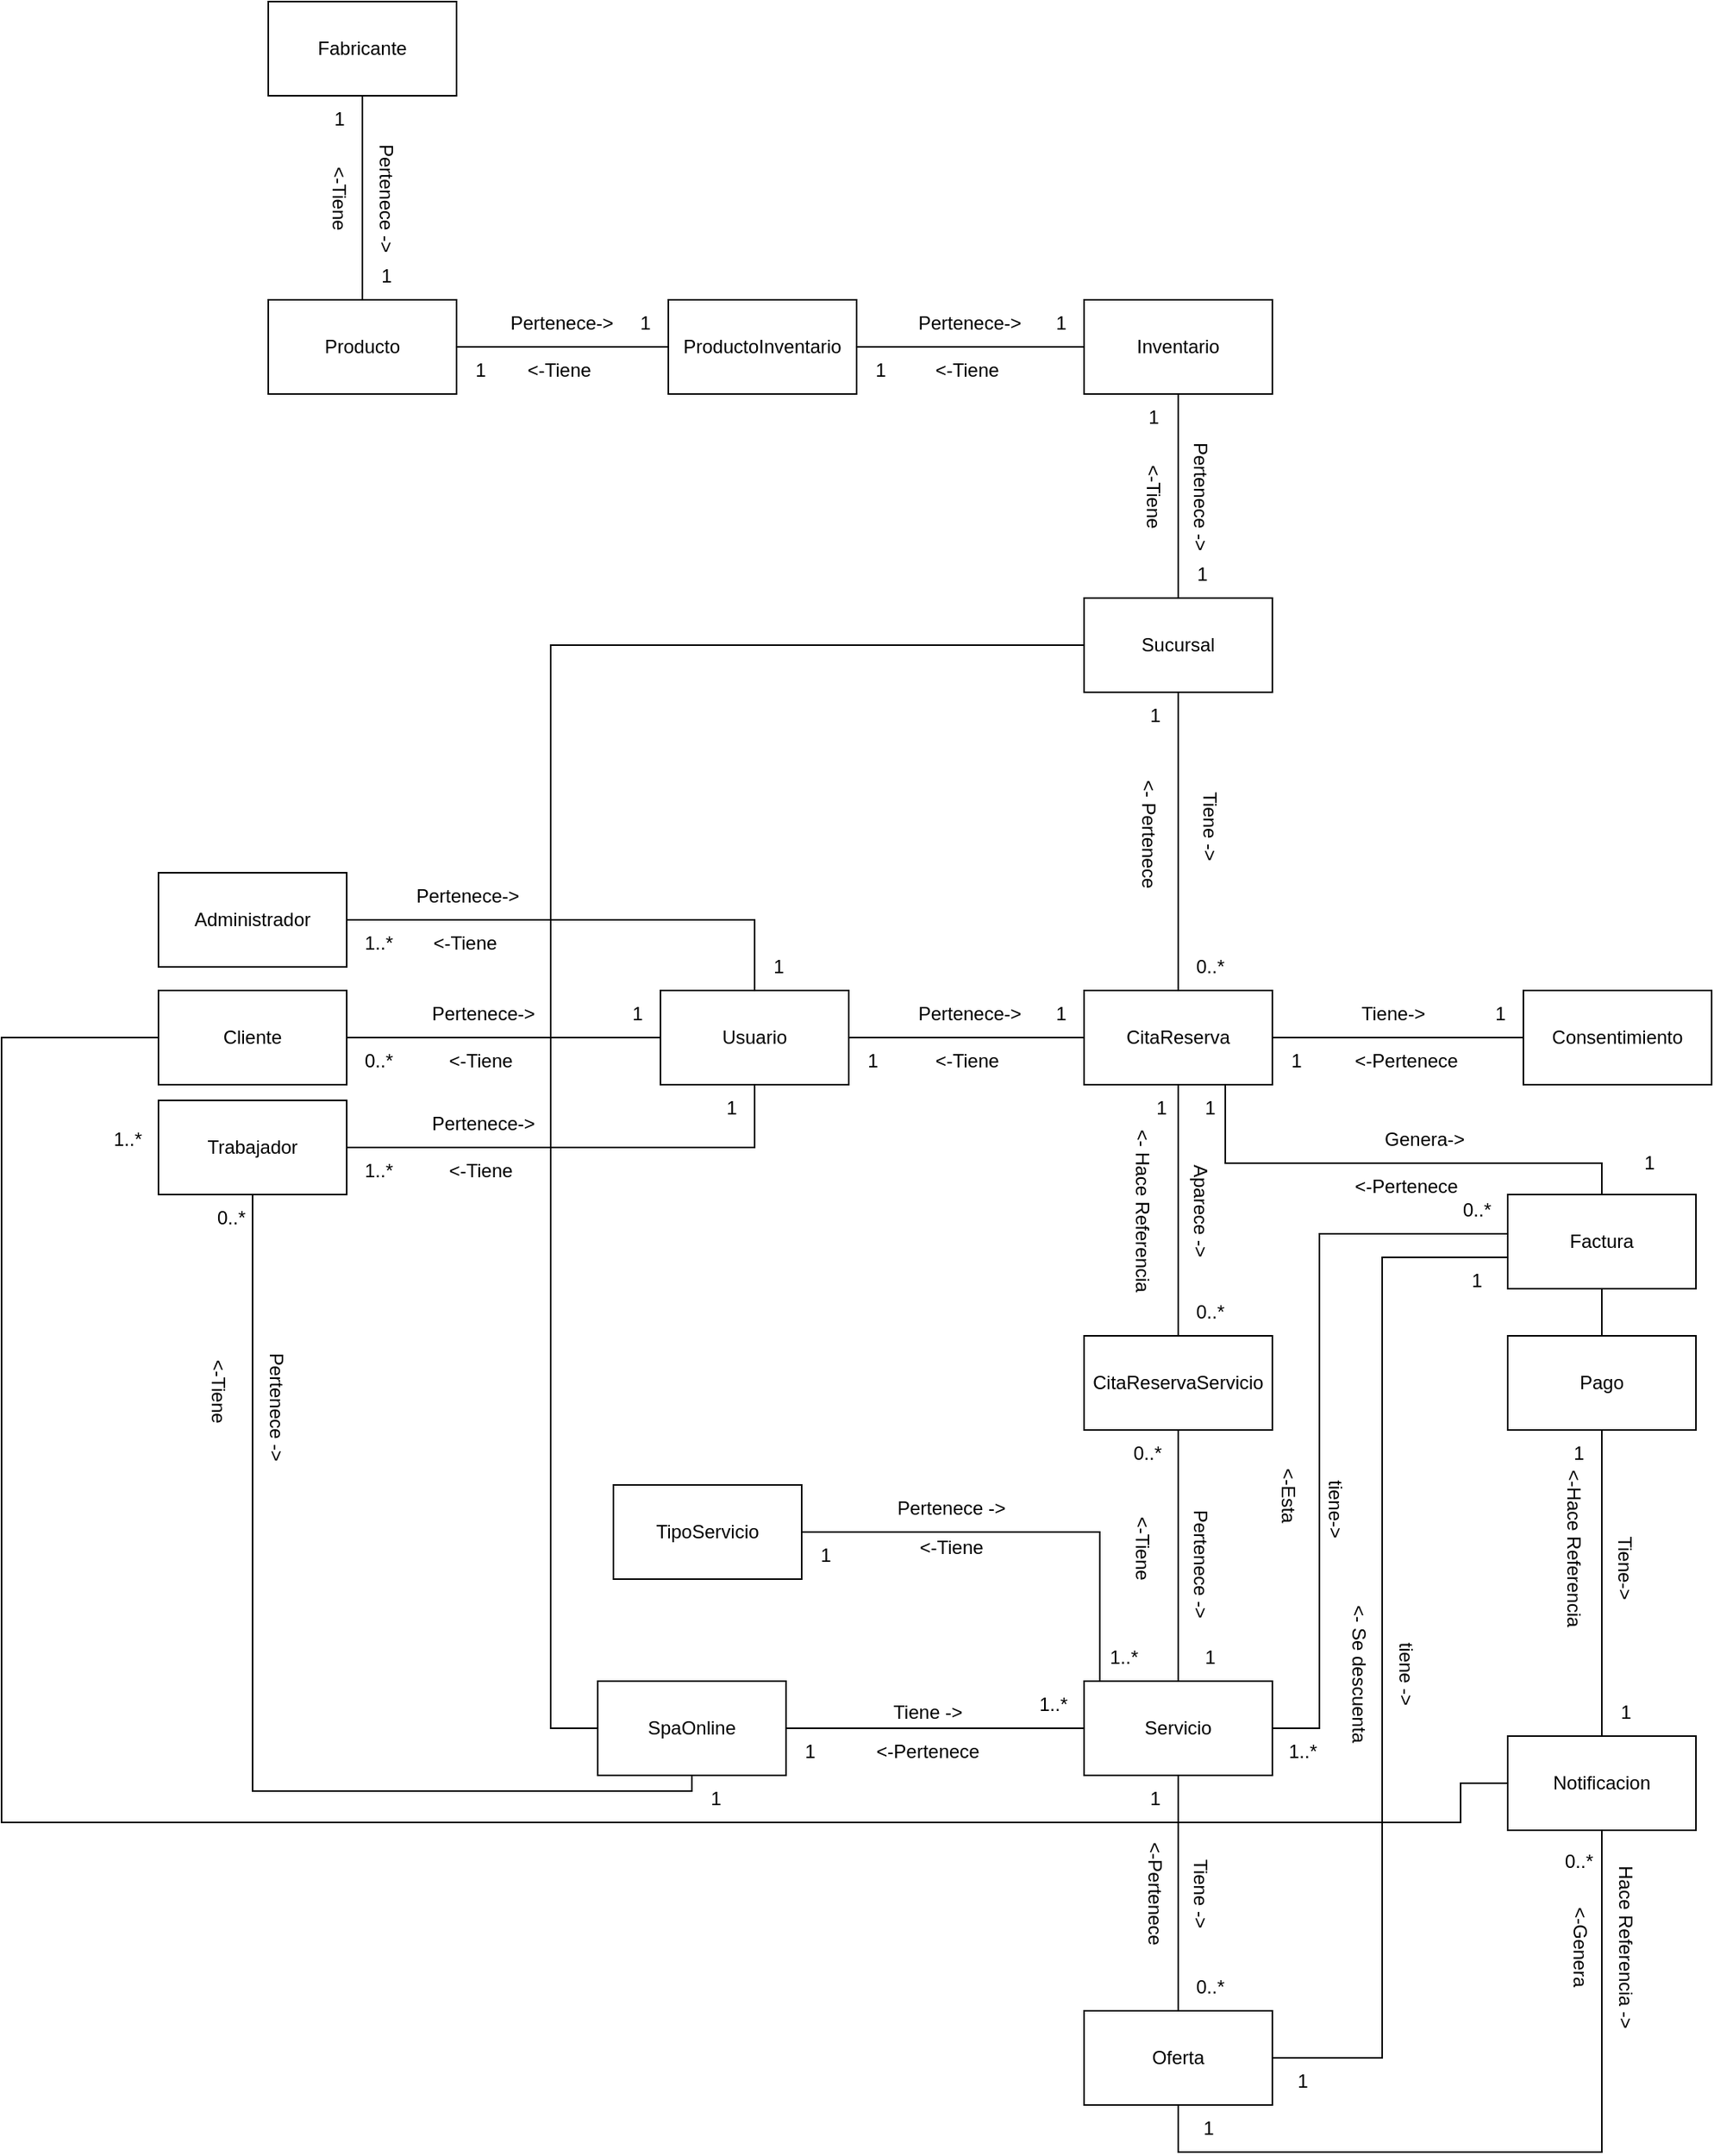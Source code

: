 <mxfile version="22.1.2" type="device">
  <diagram name="SpaOnline" id="JQ0w6MyNEdvH4JSf4atD">
    <mxGraphModel dx="1734" dy="1702" grid="1" gridSize="10" guides="1" tooltips="1" connect="1" arrows="1" fold="1" page="1" pageScale="1" pageWidth="827" pageHeight="1169" math="0" shadow="0">
      <root>
        <mxCell id="0" />
        <mxCell id="1" parent="0" />
        <mxCell id="vxZPRqd_LFXbFAHDxPbY-58" style="edgeStyle=orthogonalEdgeStyle;rounded=0;orthogonalLoop=1;jettySize=auto;html=1;endArrow=none;endFill=0;" parent="1" source="vxZPRqd_LFXbFAHDxPbY-4" target="vxZPRqd_LFXbFAHDxPbY-8" edge="1">
          <mxGeometry relative="1" as="geometry" />
        </mxCell>
        <mxCell id="vxZPRqd_LFXbFAHDxPbY-4" value="Usuario" style="rounded=0;whiteSpace=wrap;html=1;" parent="1" vertex="1">
          <mxGeometry x="70" y="-330" width="120" height="60" as="geometry" />
        </mxCell>
        <mxCell id="vxZPRqd_LFXbFAHDxPbY-21" style="edgeStyle=orthogonalEdgeStyle;rounded=0;orthogonalLoop=1;jettySize=auto;html=1;endArrow=none;endFill=0;" parent="1" source="vxZPRqd_LFXbFAHDxPbY-5" target="vxZPRqd_LFXbFAHDxPbY-11" edge="1">
          <mxGeometry relative="1" as="geometry" />
        </mxCell>
        <mxCell id="vxZPRqd_LFXbFAHDxPbY-26" style="edgeStyle=orthogonalEdgeStyle;rounded=0;orthogonalLoop=1;jettySize=auto;html=1;endArrow=none;endFill=0;" parent="1" source="vxZPRqd_LFXbFAHDxPbY-37" target="vxZPRqd_LFXbFAHDxPbY-8" edge="1">
          <mxGeometry relative="1" as="geometry" />
        </mxCell>
        <mxCell id="meX9O8fCRNK86AxRfv8K-11" style="edgeStyle=orthogonalEdgeStyle;rounded=0;orthogonalLoop=1;jettySize=auto;html=1;entryX=0;entryY=0.5;entryDx=0;entryDy=0;endArrow=none;endFill=0;" parent="1" source="vxZPRqd_LFXbFAHDxPbY-5" target="meX9O8fCRNK86AxRfv8K-9" edge="1">
          <mxGeometry relative="1" as="geometry">
            <Array as="points">
              <mxPoint x="490" y="140" />
              <mxPoint x="490" y="-175" />
            </Array>
          </mxGeometry>
        </mxCell>
        <mxCell id="vxZPRqd_LFXbFAHDxPbY-5" value="Servicio" style="rounded=0;whiteSpace=wrap;html=1;" parent="1" vertex="1">
          <mxGeometry x="340" y="110" width="120" height="60" as="geometry" />
        </mxCell>
        <mxCell id="vxZPRqd_LFXbFAHDxPbY-43" style="edgeStyle=orthogonalEdgeStyle;rounded=0;orthogonalLoop=1;jettySize=auto;html=1;endArrow=none;endFill=0;" parent="1" source="vxZPRqd_LFXbFAHDxPbY-8" target="vxZPRqd_LFXbFAHDxPbY-10" edge="1">
          <mxGeometry relative="1" as="geometry" />
        </mxCell>
        <mxCell id="vxZPRqd_LFXbFAHDxPbY-53" style="edgeStyle=orthogonalEdgeStyle;rounded=0;orthogonalLoop=1;jettySize=auto;html=1;endArrow=none;endFill=0;" parent="1" source="vxZPRqd_LFXbFAHDxPbY-8" target="vxZPRqd_LFXbFAHDxPbY-29" edge="1">
          <mxGeometry relative="1" as="geometry" />
        </mxCell>
        <mxCell id="vxZPRqd_LFXbFAHDxPbY-8" value="CitaReserva" style="rounded=0;whiteSpace=wrap;html=1;" parent="1" vertex="1">
          <mxGeometry x="340" y="-330" width="120" height="60" as="geometry" />
        </mxCell>
        <mxCell id="vxZPRqd_LFXbFAHDxPbY-76" style="edgeStyle=orthogonalEdgeStyle;rounded=0;orthogonalLoop=1;jettySize=auto;html=1;entryX=0.75;entryY=1;entryDx=0;entryDy=0;endArrow=none;endFill=0;" parent="1" source="meX9O8fCRNK86AxRfv8K-9" target="vxZPRqd_LFXbFAHDxPbY-8" edge="1">
          <mxGeometry relative="1" as="geometry">
            <Array as="points">
              <mxPoint x="430" y="-220" />
            </Array>
          </mxGeometry>
        </mxCell>
        <mxCell id="vxZPRqd_LFXbFAHDxPbY-81" value="" style="edgeStyle=orthogonalEdgeStyle;rounded=0;orthogonalLoop=1;jettySize=auto;html=1;endArrow=none;endFill=0;" parent="1" source="vxZPRqd_LFXbFAHDxPbY-9" target="vxZPRqd_LFXbFAHDxPbY-31" edge="1">
          <mxGeometry relative="1" as="geometry" />
        </mxCell>
        <mxCell id="vxZPRqd_LFXbFAHDxPbY-9" value="Pago&lt;br&gt;" style="rounded=0;whiteSpace=wrap;html=1;" parent="1" vertex="1">
          <mxGeometry x="610" y="-110" width="120" height="60" as="geometry" />
        </mxCell>
        <mxCell id="vxZPRqd_LFXbFAHDxPbY-48" style="edgeStyle=orthogonalEdgeStyle;rounded=0;orthogonalLoop=1;jettySize=auto;html=1;endArrow=none;endFill=0;" parent="1" source="vxZPRqd_LFXbFAHDxPbY-10" target="vxZPRqd_LFXbFAHDxPbY-30" edge="1">
          <mxGeometry relative="1" as="geometry" />
        </mxCell>
        <mxCell id="vxZPRqd_LFXbFAHDxPbY-10" value="Sucursal" style="rounded=0;whiteSpace=wrap;html=1;" parent="1" vertex="1">
          <mxGeometry x="340" y="-580" width="120" height="60" as="geometry" />
        </mxCell>
        <mxCell id="vxZPRqd_LFXbFAHDxPbY-86" style="edgeStyle=orthogonalEdgeStyle;rounded=0;orthogonalLoop=1;jettySize=auto;html=1;endArrow=none;endFill=0;" parent="1" source="vxZPRqd_LFXbFAHDxPbY-11" target="vxZPRqd_LFXbFAHDxPbY-31" edge="1">
          <mxGeometry relative="1" as="geometry">
            <Array as="points">
              <mxPoint x="400" y="410" />
              <mxPoint x="670" y="410" />
            </Array>
          </mxGeometry>
        </mxCell>
        <mxCell id="meX9O8fCRNK86AxRfv8K-12" style="edgeStyle=orthogonalEdgeStyle;rounded=0;orthogonalLoop=1;jettySize=auto;html=1;entryX=0;entryY=0.5;entryDx=0;entryDy=0;" parent="1" source="vxZPRqd_LFXbFAHDxPbY-11" target="meX9O8fCRNK86AxRfv8K-9" edge="1">
          <mxGeometry relative="1" as="geometry">
            <Array as="points">
              <mxPoint x="530" y="350" />
              <mxPoint x="530" y="-160" />
              <mxPoint x="620" y="-160" />
            </Array>
          </mxGeometry>
        </mxCell>
        <mxCell id="vxZPRqd_LFXbFAHDxPbY-11" value="Oferta" style="rounded=0;whiteSpace=wrap;html=1;" parent="1" vertex="1">
          <mxGeometry x="340" y="320" width="120" height="60" as="geometry" />
        </mxCell>
        <mxCell id="vxZPRqd_LFXbFAHDxPbY-15" style="edgeStyle=orthogonalEdgeStyle;rounded=0;orthogonalLoop=1;jettySize=auto;html=1;endArrow=none;endFill=0;" parent="1" source="vxZPRqd_LFXbFAHDxPbY-14" target="vxZPRqd_LFXbFAHDxPbY-5" edge="1">
          <mxGeometry relative="1" as="geometry" />
        </mxCell>
        <mxCell id="meX9O8fCRNK86AxRfv8K-5" style="edgeStyle=orthogonalEdgeStyle;rounded=0;orthogonalLoop=1;jettySize=auto;html=1;endArrow=none;endFill=0;" parent="1" source="vxZPRqd_LFXbFAHDxPbY-14" target="vxZPRqd_LFXbFAHDxPbY-10" edge="1">
          <mxGeometry relative="1" as="geometry">
            <Array as="points">
              <mxPoint y="140" />
              <mxPoint y="-550" />
            </Array>
          </mxGeometry>
        </mxCell>
        <mxCell id="M6x65hHdNAoo3HZc0NWe-39" style="edgeStyle=orthogonalEdgeStyle;rounded=0;orthogonalLoop=1;jettySize=auto;html=1;endArrow=none;endFill=0;" edge="1" parent="1" source="vxZPRqd_LFXbFAHDxPbY-14" target="M6x65hHdNAoo3HZc0NWe-1">
          <mxGeometry relative="1" as="geometry">
            <Array as="points">
              <mxPoint x="90" y="180" />
              <mxPoint x="-190" y="180" />
            </Array>
          </mxGeometry>
        </mxCell>
        <mxCell id="vxZPRqd_LFXbFAHDxPbY-14" value="SpaOnline" style="rounded=0;whiteSpace=wrap;html=1;" parent="1" vertex="1">
          <mxGeometry x="30" y="110" width="120" height="60" as="geometry" />
        </mxCell>
        <mxCell id="vxZPRqd_LFXbFAHDxPbY-16" value="Tiene -&amp;gt;" style="text;html=1;align=center;verticalAlign=middle;resizable=0;points=[];autosize=1;strokeColor=none;fillColor=none;" parent="1" vertex="1">
          <mxGeometry x="205" y="115" width="70" height="30" as="geometry" />
        </mxCell>
        <mxCell id="vxZPRqd_LFXbFAHDxPbY-17" value="&amp;lt;-Pertenece" style="text;html=1;align=center;verticalAlign=middle;resizable=0;points=[];autosize=1;strokeColor=none;fillColor=none;" parent="1" vertex="1">
          <mxGeometry x="195" y="140" width="90" height="30" as="geometry" />
        </mxCell>
        <mxCell id="vxZPRqd_LFXbFAHDxPbY-18" value="1..*&lt;br&gt;" style="text;html=1;align=center;verticalAlign=middle;resizable=0;points=[];autosize=1;strokeColor=none;fillColor=none;" parent="1" vertex="1">
          <mxGeometry x="300" y="110" width="40" height="30" as="geometry" />
        </mxCell>
        <mxCell id="vxZPRqd_LFXbFAHDxPbY-19" value="1" style="text;html=1;align=center;verticalAlign=middle;resizable=0;points=[];autosize=1;strokeColor=none;fillColor=none;" parent="1" vertex="1">
          <mxGeometry x="150" y="140" width="30" height="30" as="geometry" />
        </mxCell>
        <mxCell id="vxZPRqd_LFXbFAHDxPbY-22" value="Tiene -&amp;gt;" style="text;html=1;align=center;verticalAlign=middle;resizable=0;points=[];autosize=1;strokeColor=none;fillColor=none;rotation=90;" parent="1" vertex="1">
          <mxGeometry x="379" y="230" width="70" height="30" as="geometry" />
        </mxCell>
        <mxCell id="vxZPRqd_LFXbFAHDxPbY-23" value="&amp;lt;-Pertenece" style="text;html=1;align=center;verticalAlign=middle;resizable=0;points=[];autosize=1;strokeColor=none;fillColor=none;rotation=90;" parent="1" vertex="1">
          <mxGeometry x="340" y="230" width="90" height="30" as="geometry" />
        </mxCell>
        <mxCell id="vxZPRqd_LFXbFAHDxPbY-24" value="0..*&lt;br&gt;" style="text;html=1;align=center;verticalAlign=middle;resizable=0;points=[];autosize=1;strokeColor=none;fillColor=none;" parent="1" vertex="1">
          <mxGeometry x="400" y="290" width="40" height="30" as="geometry" />
        </mxCell>
        <mxCell id="vxZPRqd_LFXbFAHDxPbY-25" value="1&lt;br&gt;" style="text;html=1;align=center;verticalAlign=middle;resizable=0;points=[];autosize=1;strokeColor=none;fillColor=none;" parent="1" vertex="1">
          <mxGeometry x="370" y="170" width="30" height="30" as="geometry" />
        </mxCell>
        <mxCell id="vxZPRqd_LFXbFAHDxPbY-29" value="Consentimiento" style="rounded=0;whiteSpace=wrap;html=1;" parent="1" vertex="1">
          <mxGeometry x="620" y="-330" width="120" height="60" as="geometry" />
        </mxCell>
        <mxCell id="M6x65hHdNAoo3HZc0NWe-25" style="edgeStyle=orthogonalEdgeStyle;rounded=0;orthogonalLoop=1;jettySize=auto;html=1;endArrow=none;endFill=0;" edge="1" parent="1" source="vxZPRqd_LFXbFAHDxPbY-30" target="meX9O8fCRNK86AxRfv8K-14">
          <mxGeometry relative="1" as="geometry" />
        </mxCell>
        <mxCell id="vxZPRqd_LFXbFAHDxPbY-30" value="Inventario" style="rounded=0;whiteSpace=wrap;html=1;" parent="1" vertex="1">
          <mxGeometry x="340" y="-770" width="120" height="60" as="geometry" />
        </mxCell>
        <mxCell id="meX9O8fCRNK86AxRfv8K-8" style="edgeStyle=orthogonalEdgeStyle;rounded=0;orthogonalLoop=1;jettySize=auto;html=1;entryX=0;entryY=0.5;entryDx=0;entryDy=0;endArrow=none;endFill=0;exitX=0;exitY=0.5;exitDx=0;exitDy=0;" parent="1" source="vxZPRqd_LFXbFAHDxPbY-31" target="M6x65hHdNAoo3HZc0NWe-2" edge="1">
          <mxGeometry relative="1" as="geometry">
            <Array as="points">
              <mxPoint x="580" y="175" />
              <mxPoint x="580" y="200" />
              <mxPoint x="-350" y="200" />
              <mxPoint x="-350" y="-300" />
            </Array>
          </mxGeometry>
        </mxCell>
        <mxCell id="vxZPRqd_LFXbFAHDxPbY-31" value="Notificacion" style="rounded=0;whiteSpace=wrap;html=1;" parent="1" vertex="1">
          <mxGeometry x="610" y="145" width="120" height="60" as="geometry" />
        </mxCell>
        <mxCell id="vxZPRqd_LFXbFAHDxPbY-32" value="&lt;br&gt;&amp;lt;-Tiene" style="text;html=1;align=center;verticalAlign=middle;resizable=0;points=[];autosize=1;strokeColor=none;fillColor=none;rotation=90;" parent="1" vertex="1">
          <mxGeometry x="355" y="5" width="60" height="40" as="geometry" />
        </mxCell>
        <mxCell id="vxZPRqd_LFXbFAHDxPbY-33" value="0..*" style="text;html=1;align=center;verticalAlign=middle;resizable=0;points=[];autosize=1;strokeColor=none;fillColor=none;" parent="1" vertex="1">
          <mxGeometry x="360" y="-50" width="40" height="30" as="geometry" />
        </mxCell>
        <mxCell id="vxZPRqd_LFXbFAHDxPbY-34" value="Pertenece -&amp;gt;" style="text;html=1;align=center;verticalAlign=middle;resizable=0;points=[];autosize=1;strokeColor=none;fillColor=none;rotation=90;" parent="1" vertex="1">
          <mxGeometry x="369" y="20" width="90" height="30" as="geometry" />
        </mxCell>
        <mxCell id="vxZPRqd_LFXbFAHDxPbY-35" value="1" style="text;html=1;align=center;verticalAlign=middle;resizable=0;points=[];autosize=1;strokeColor=none;fillColor=none;" parent="1" vertex="1">
          <mxGeometry x="405" y="80" width="30" height="30" as="geometry" />
        </mxCell>
        <mxCell id="vxZPRqd_LFXbFAHDxPbY-38" value="" style="edgeStyle=orthogonalEdgeStyle;rounded=0;orthogonalLoop=1;jettySize=auto;html=1;endArrow=none;endFill=0;" parent="1" source="vxZPRqd_LFXbFAHDxPbY-5" target="vxZPRqd_LFXbFAHDxPbY-37" edge="1">
          <mxGeometry relative="1" as="geometry">
            <mxPoint x="400" y="110" as="sourcePoint" />
            <mxPoint x="400" y="-250" as="targetPoint" />
          </mxGeometry>
        </mxCell>
        <mxCell id="vxZPRqd_LFXbFAHDxPbY-37" value="CitaReservaServicio" style="rounded=0;whiteSpace=wrap;html=1;" parent="1" vertex="1">
          <mxGeometry x="340" y="-110" width="120" height="60" as="geometry" />
        </mxCell>
        <mxCell id="vxZPRqd_LFXbFAHDxPbY-39" value="&lt;br&gt;&amp;lt;- Hace Referencia" style="text;html=1;align=center;verticalAlign=middle;resizable=0;points=[];autosize=1;strokeColor=none;fillColor=none;rotation=90;" parent="1" vertex="1">
          <mxGeometry x="320" y="-210" width="130" height="40" as="geometry" />
        </mxCell>
        <mxCell id="vxZPRqd_LFXbFAHDxPbY-40" value="Aparece -&amp;gt;" style="text;html=1;align=center;verticalAlign=middle;resizable=0;points=[];autosize=1;strokeColor=none;fillColor=none;rotation=90;" parent="1" vertex="1">
          <mxGeometry x="374" y="-205" width="80" height="30" as="geometry" />
        </mxCell>
        <mxCell id="vxZPRqd_LFXbFAHDxPbY-41" value="0..*&lt;br&gt;" style="text;html=1;align=center;verticalAlign=middle;resizable=0;points=[];autosize=1;strokeColor=none;fillColor=none;" parent="1" vertex="1">
          <mxGeometry x="400" y="-140" width="40" height="30" as="geometry" />
        </mxCell>
        <mxCell id="vxZPRqd_LFXbFAHDxPbY-42" value="1" style="text;html=1;align=center;verticalAlign=middle;resizable=0;points=[];autosize=1;strokeColor=none;fillColor=none;" parent="1" vertex="1">
          <mxGeometry x="374" y="-270" width="30" height="30" as="geometry" />
        </mxCell>
        <mxCell id="vxZPRqd_LFXbFAHDxPbY-44" value="&lt;br&gt;&amp;lt;- Pertenece" style="text;html=1;align=center;verticalAlign=middle;resizable=0;points=[];autosize=1;strokeColor=none;fillColor=none;rotation=90;" parent="1" vertex="1">
          <mxGeometry x="344" y="-450" width="90" height="40" as="geometry" />
        </mxCell>
        <mxCell id="vxZPRqd_LFXbFAHDxPbY-45" value="Tiene -&amp;gt;" style="text;html=1;align=center;verticalAlign=middle;resizable=0;points=[];autosize=1;strokeColor=none;fillColor=none;rotation=90;" parent="1" vertex="1">
          <mxGeometry x="385" y="-450" width="70" height="30" as="geometry" />
        </mxCell>
        <mxCell id="vxZPRqd_LFXbFAHDxPbY-46" value="1" style="text;html=1;align=center;verticalAlign=middle;resizable=0;points=[];autosize=1;strokeColor=none;fillColor=none;" parent="1" vertex="1">
          <mxGeometry x="370" y="-520" width="30" height="30" as="geometry" />
        </mxCell>
        <mxCell id="vxZPRqd_LFXbFAHDxPbY-47" value="0..*" style="text;html=1;align=center;verticalAlign=middle;resizable=0;points=[];autosize=1;strokeColor=none;fillColor=none;" parent="1" vertex="1">
          <mxGeometry x="400" y="-360" width="40" height="30" as="geometry" />
        </mxCell>
        <mxCell id="vxZPRqd_LFXbFAHDxPbY-49" value="Pertenece -&amp;gt;" style="text;html=1;align=center;verticalAlign=middle;resizable=0;points=[];autosize=1;strokeColor=none;fillColor=none;rotation=90;" parent="1" vertex="1">
          <mxGeometry x="369" y="-660" width="90" height="30" as="geometry" />
        </mxCell>
        <mxCell id="vxZPRqd_LFXbFAHDxPbY-50" value="&amp;lt;-Tiene" style="text;html=1;align=center;verticalAlign=middle;resizable=0;points=[];autosize=1;strokeColor=none;fillColor=none;rotation=90;" parent="1" vertex="1">
          <mxGeometry x="354" y="-660" width="60" height="30" as="geometry" />
        </mxCell>
        <mxCell id="vxZPRqd_LFXbFAHDxPbY-51" value="1" style="text;html=1;align=center;verticalAlign=middle;resizable=0;points=[];autosize=1;strokeColor=none;fillColor=none;" parent="1" vertex="1">
          <mxGeometry x="400" y="-610" width="30" height="30" as="geometry" />
        </mxCell>
        <mxCell id="vxZPRqd_LFXbFAHDxPbY-52" value="1" style="text;html=1;align=center;verticalAlign=middle;resizable=0;points=[];autosize=1;strokeColor=none;fillColor=none;" parent="1" vertex="1">
          <mxGeometry x="369" y="-710" width="30" height="30" as="geometry" />
        </mxCell>
        <mxCell id="vxZPRqd_LFXbFAHDxPbY-54" value="&amp;nbsp;Tiene-&amp;gt;" style="text;html=1;align=center;verticalAlign=middle;resizable=0;points=[];autosize=1;strokeColor=none;fillColor=none;" parent="1" vertex="1">
          <mxGeometry x="500" y="-330" width="70" height="30" as="geometry" />
        </mxCell>
        <mxCell id="vxZPRqd_LFXbFAHDxPbY-55" value="&amp;lt;-Pertenece" style="text;html=1;align=center;verticalAlign=middle;resizable=0;points=[];autosize=1;strokeColor=none;fillColor=none;" parent="1" vertex="1">
          <mxGeometry x="500" y="-300" width="90" height="30" as="geometry" />
        </mxCell>
        <mxCell id="vxZPRqd_LFXbFAHDxPbY-56" value="1" style="text;html=1;align=center;verticalAlign=middle;resizable=0;points=[];autosize=1;strokeColor=none;fillColor=none;" parent="1" vertex="1">
          <mxGeometry x="590" y="-330" width="30" height="30" as="geometry" />
        </mxCell>
        <mxCell id="vxZPRqd_LFXbFAHDxPbY-57" value="1" style="text;html=1;align=center;verticalAlign=middle;resizable=0;points=[];autosize=1;strokeColor=none;fillColor=none;" parent="1" vertex="1">
          <mxGeometry x="460" y="-300" width="30" height="30" as="geometry" />
        </mxCell>
        <mxCell id="vxZPRqd_LFXbFAHDxPbY-59" value="&amp;nbsp;Pertenece-&amp;gt;" style="text;html=1;align=center;verticalAlign=middle;resizable=0;points=[];autosize=1;strokeColor=none;fillColor=none;" parent="1" vertex="1">
          <mxGeometry x="220" y="-330" width="90" height="30" as="geometry" />
        </mxCell>
        <mxCell id="vxZPRqd_LFXbFAHDxPbY-60" value="&amp;lt;-Tiene" style="text;html=1;align=center;verticalAlign=middle;resizable=0;points=[];autosize=1;strokeColor=none;fillColor=none;" parent="1" vertex="1">
          <mxGeometry x="235" y="-300" width="60" height="30" as="geometry" />
        </mxCell>
        <mxCell id="vxZPRqd_LFXbFAHDxPbY-61" value="1" style="text;html=1;align=center;verticalAlign=middle;resizable=0;points=[];autosize=1;strokeColor=none;fillColor=none;" parent="1" vertex="1">
          <mxGeometry x="190" y="-300" width="30" height="30" as="geometry" />
        </mxCell>
        <mxCell id="vxZPRqd_LFXbFAHDxPbY-62" value="1" style="text;html=1;align=center;verticalAlign=middle;resizable=0;points=[];autosize=1;strokeColor=none;fillColor=none;" parent="1" vertex="1">
          <mxGeometry x="310" y="-330" width="30" height="30" as="geometry" />
        </mxCell>
        <mxCell id="vxZPRqd_LFXbFAHDxPbY-71" value="1..*&lt;br&gt;" style="text;html=1;align=center;verticalAlign=middle;resizable=0;points=[];autosize=1;strokeColor=none;fillColor=none;" parent="1" vertex="1">
          <mxGeometry x="-130" y="-230" width="40" height="30" as="geometry" />
        </mxCell>
        <mxCell id="vxZPRqd_LFXbFAHDxPbY-72" value="1" style="text;html=1;align=center;verticalAlign=middle;resizable=0;points=[];autosize=1;strokeColor=none;fillColor=none;" parent="1" vertex="1">
          <mxGeometry x="100" y="-270" width="30" height="30" as="geometry" />
        </mxCell>
        <mxCell id="vxZPRqd_LFXbFAHDxPbY-77" value="&amp;nbsp;Genera-&amp;gt;" style="text;html=1;align=center;verticalAlign=middle;resizable=0;points=[];autosize=1;strokeColor=none;fillColor=none;" parent="1" vertex="1">
          <mxGeometry x="515" y="-250" width="80" height="30" as="geometry" />
        </mxCell>
        <mxCell id="vxZPRqd_LFXbFAHDxPbY-78" value="&amp;lt;-Pertenece" style="text;html=1;align=center;verticalAlign=middle;resizable=0;points=[];autosize=1;strokeColor=none;fillColor=none;" parent="1" vertex="1">
          <mxGeometry x="500" y="-220" width="90" height="30" as="geometry" />
        </mxCell>
        <mxCell id="vxZPRqd_LFXbFAHDxPbY-79" value="1" style="text;html=1;align=center;verticalAlign=middle;resizable=0;points=[];autosize=1;strokeColor=none;fillColor=none;" parent="1" vertex="1">
          <mxGeometry x="685" y="-235" width="30" height="30" as="geometry" />
        </mxCell>
        <mxCell id="vxZPRqd_LFXbFAHDxPbY-80" value="1" style="text;html=1;align=center;verticalAlign=middle;resizable=0;points=[];autosize=1;strokeColor=none;fillColor=none;" parent="1" vertex="1">
          <mxGeometry x="405" y="-270" width="30" height="30" as="geometry" />
        </mxCell>
        <mxCell id="vxZPRqd_LFXbFAHDxPbY-82" value="&lt;br&gt;&amp;lt;-Hace Referencia" style="text;html=1;align=center;verticalAlign=middle;resizable=0;points=[];autosize=1;strokeColor=none;fillColor=none;rotation=90;" parent="1" vertex="1">
          <mxGeometry x="600" y="5" width="120" height="40" as="geometry" />
        </mxCell>
        <mxCell id="vxZPRqd_LFXbFAHDxPbY-83" value="Tiene-&amp;gt;" style="text;html=1;align=center;verticalAlign=middle;resizable=0;points=[];autosize=1;strokeColor=none;fillColor=none;rotation=90;" parent="1" vertex="1">
          <mxGeometry x="655" y="22.5" width="60" height="30" as="geometry" />
        </mxCell>
        <mxCell id="vxZPRqd_LFXbFAHDxPbY-84" value="1" style="text;html=1;align=center;verticalAlign=middle;resizable=0;points=[];autosize=1;strokeColor=none;fillColor=none;" parent="1" vertex="1">
          <mxGeometry x="670" y="115" width="30" height="30" as="geometry" />
        </mxCell>
        <mxCell id="vxZPRqd_LFXbFAHDxPbY-85" value="1" style="text;html=1;align=center;verticalAlign=middle;resizable=0;points=[];autosize=1;strokeColor=none;fillColor=none;" parent="1" vertex="1">
          <mxGeometry x="640" y="-50" width="30" height="30" as="geometry" />
        </mxCell>
        <mxCell id="vxZPRqd_LFXbFAHDxPbY-87" value="Hace Referencia -&amp;gt;" style="text;html=1;align=center;verticalAlign=middle;resizable=0;points=[];autosize=1;strokeColor=none;fillColor=none;rotation=90;" parent="1" vertex="1">
          <mxGeometry x="620" y="264" width="130" height="30" as="geometry" />
        </mxCell>
        <mxCell id="vxZPRqd_LFXbFAHDxPbY-88" value="&amp;lt;-Genera" style="text;html=1;align=center;verticalAlign=middle;resizable=0;points=[];autosize=1;strokeColor=none;fillColor=none;rotation=90;" parent="1" vertex="1">
          <mxGeometry x="621" y="264" width="70" height="30" as="geometry" />
        </mxCell>
        <mxCell id="vxZPRqd_LFXbFAHDxPbY-89" value="0..*" style="text;html=1;align=center;verticalAlign=middle;resizable=0;points=[];autosize=1;strokeColor=none;fillColor=none;" parent="1" vertex="1">
          <mxGeometry x="635" y="210" width="40" height="30" as="geometry" />
        </mxCell>
        <mxCell id="vxZPRqd_LFXbFAHDxPbY-91" value="1" style="text;html=1;align=center;verticalAlign=middle;resizable=0;points=[];autosize=1;strokeColor=none;fillColor=none;" parent="1" vertex="1">
          <mxGeometry x="404" y="380" width="30" height="30" as="geometry" />
        </mxCell>
        <mxCell id="ciNxtBr3QN4UxV6CMPux-2" style="edgeStyle=orthogonalEdgeStyle;rounded=0;orthogonalLoop=1;jettySize=auto;html=1;endArrow=none;endFill=0;" parent="1" source="ciNxtBr3QN4UxV6CMPux-1" target="vxZPRqd_LFXbFAHDxPbY-5" edge="1">
          <mxGeometry relative="1" as="geometry">
            <Array as="points">
              <mxPoint x="350" y="15" />
            </Array>
          </mxGeometry>
        </mxCell>
        <mxCell id="ciNxtBr3QN4UxV6CMPux-1" value="TipoServicio" style="rounded=0;whiteSpace=wrap;html=1;" parent="1" vertex="1">
          <mxGeometry x="40" y="-15" width="120" height="60" as="geometry" />
        </mxCell>
        <mxCell id="ciNxtBr3QN4UxV6CMPux-3" value="Pertenece -&amp;gt;" style="text;html=1;align=center;verticalAlign=middle;resizable=0;points=[];autosize=1;strokeColor=none;fillColor=none;" parent="1" vertex="1">
          <mxGeometry x="210" y="-15" width="90" height="30" as="geometry" />
        </mxCell>
        <mxCell id="ciNxtBr3QN4UxV6CMPux-4" value="&amp;lt;-Tiene" style="text;html=1;align=center;verticalAlign=middle;resizable=0;points=[];autosize=1;strokeColor=none;fillColor=none;" parent="1" vertex="1">
          <mxGeometry x="225" y="10" width="60" height="30" as="geometry" />
        </mxCell>
        <mxCell id="ciNxtBr3QN4UxV6CMPux-5" value="1..*" style="text;html=1;align=center;verticalAlign=middle;resizable=0;points=[];autosize=1;strokeColor=none;fillColor=none;" parent="1" vertex="1">
          <mxGeometry x="345" y="80" width="40" height="30" as="geometry" />
        </mxCell>
        <mxCell id="ciNxtBr3QN4UxV6CMPux-7" value="1" style="text;html=1;align=center;verticalAlign=middle;resizable=0;points=[];autosize=1;strokeColor=none;fillColor=none;" parent="1" vertex="1">
          <mxGeometry x="160" y="15" width="30" height="30" as="geometry" />
        </mxCell>
        <mxCell id="meX9O8fCRNK86AxRfv8K-4" style="edgeStyle=orthogonalEdgeStyle;rounded=0;orthogonalLoop=1;jettySize=auto;html=1;endArrow=none;endFill=0;" parent="1" source="meX9O8fCRNK86AxRfv8K-1" target="meX9O8fCRNK86AxRfv8K-2" edge="1">
          <mxGeometry relative="1" as="geometry" />
        </mxCell>
        <mxCell id="meX9O8fCRNK86AxRfv8K-1" value="Producto" style="rounded=0;whiteSpace=wrap;html=1;" parent="1" vertex="1">
          <mxGeometry x="-180" y="-770" width="120" height="60" as="geometry" />
        </mxCell>
        <mxCell id="meX9O8fCRNK86AxRfv8K-2" value="Fabricante" style="rounded=0;whiteSpace=wrap;html=1;" parent="1" vertex="1">
          <mxGeometry x="-180" y="-960" width="120" height="60" as="geometry" />
        </mxCell>
        <mxCell id="meX9O8fCRNK86AxRfv8K-13" style="edgeStyle=orthogonalEdgeStyle;rounded=0;orthogonalLoop=1;jettySize=auto;html=1;endArrow=none;endFill=0;" parent="1" source="meX9O8fCRNK86AxRfv8K-9" target="vxZPRqd_LFXbFAHDxPbY-9" edge="1">
          <mxGeometry relative="1" as="geometry" />
        </mxCell>
        <mxCell id="meX9O8fCRNK86AxRfv8K-9" value="Factura" style="rounded=0;whiteSpace=wrap;html=1;" parent="1" vertex="1">
          <mxGeometry x="610" y="-200" width="120" height="60" as="geometry" />
        </mxCell>
        <mxCell id="M6x65hHdNAoo3HZc0NWe-26" style="edgeStyle=orthogonalEdgeStyle;rounded=0;orthogonalLoop=1;jettySize=auto;html=1;endArrow=none;endFill=0;" edge="1" parent="1" source="meX9O8fCRNK86AxRfv8K-14" target="meX9O8fCRNK86AxRfv8K-1">
          <mxGeometry relative="1" as="geometry" />
        </mxCell>
        <mxCell id="meX9O8fCRNK86AxRfv8K-14" value="ProductoInventario" style="rounded=0;whiteSpace=wrap;html=1;" parent="1" vertex="1">
          <mxGeometry x="75" y="-770" width="120" height="60" as="geometry" />
        </mxCell>
        <mxCell id="M6x65hHdNAoo3HZc0NWe-6" style="edgeStyle=orthogonalEdgeStyle;rounded=0;orthogonalLoop=1;jettySize=auto;html=1;endArrow=none;endFill=0;" edge="1" parent="1" source="M6x65hHdNAoo3HZc0NWe-1" target="vxZPRqd_LFXbFAHDxPbY-4">
          <mxGeometry relative="1" as="geometry" />
        </mxCell>
        <mxCell id="M6x65hHdNAoo3HZc0NWe-1" value="Trabajador" style="rounded=0;whiteSpace=wrap;html=1;" vertex="1" parent="1">
          <mxGeometry x="-250" y="-260" width="120" height="60" as="geometry" />
        </mxCell>
        <mxCell id="M6x65hHdNAoo3HZc0NWe-5" style="edgeStyle=orthogonalEdgeStyle;rounded=0;orthogonalLoop=1;jettySize=auto;html=1;endArrow=none;endFill=0;" edge="1" parent="1" source="M6x65hHdNAoo3HZc0NWe-2" target="vxZPRqd_LFXbFAHDxPbY-4">
          <mxGeometry relative="1" as="geometry" />
        </mxCell>
        <mxCell id="M6x65hHdNAoo3HZc0NWe-2" value="Cliente" style="rounded=0;whiteSpace=wrap;html=1;" vertex="1" parent="1">
          <mxGeometry x="-250" y="-330" width="120" height="60" as="geometry" />
        </mxCell>
        <mxCell id="M6x65hHdNAoo3HZc0NWe-4" style="edgeStyle=orthogonalEdgeStyle;rounded=0;orthogonalLoop=1;jettySize=auto;html=1;endArrow=none;endFill=0;" edge="1" parent="1" source="M6x65hHdNAoo3HZc0NWe-3" target="vxZPRqd_LFXbFAHDxPbY-4">
          <mxGeometry relative="1" as="geometry" />
        </mxCell>
        <mxCell id="M6x65hHdNAoo3HZc0NWe-3" value="Administrador" style="rounded=0;whiteSpace=wrap;html=1;" vertex="1" parent="1">
          <mxGeometry x="-250" y="-405" width="120" height="60" as="geometry" />
        </mxCell>
        <mxCell id="M6x65hHdNAoo3HZc0NWe-8" value="&amp;nbsp;Pertenece-&amp;gt;" style="text;html=1;align=center;verticalAlign=middle;resizable=0;points=[];autosize=1;strokeColor=none;fillColor=none;" vertex="1" parent="1">
          <mxGeometry x="-100" y="-405" width="90" height="30" as="geometry" />
        </mxCell>
        <mxCell id="M6x65hHdNAoo3HZc0NWe-9" value="&amp;lt;-Tiene" style="text;html=1;align=center;verticalAlign=middle;resizable=0;points=[];autosize=1;strokeColor=none;fillColor=none;" vertex="1" parent="1">
          <mxGeometry x="-85" y="-375" width="60" height="30" as="geometry" />
        </mxCell>
        <mxCell id="M6x65hHdNAoo3HZc0NWe-10" value="&amp;nbsp;Pertenece-&amp;gt;" style="text;html=1;align=center;verticalAlign=middle;resizable=0;points=[];autosize=1;strokeColor=none;fillColor=none;" vertex="1" parent="1">
          <mxGeometry x="-90" y="-330" width="90" height="30" as="geometry" />
        </mxCell>
        <mxCell id="M6x65hHdNAoo3HZc0NWe-11" value="&amp;lt;-Tiene" style="text;html=1;align=center;verticalAlign=middle;resizable=0;points=[];autosize=1;strokeColor=none;fillColor=none;" vertex="1" parent="1">
          <mxGeometry x="-75" y="-300" width="60" height="30" as="geometry" />
        </mxCell>
        <mxCell id="M6x65hHdNAoo3HZc0NWe-12" value="&amp;nbsp;Pertenece-&amp;gt;" style="text;html=1;align=center;verticalAlign=middle;resizable=0;points=[];autosize=1;strokeColor=none;fillColor=none;" vertex="1" parent="1">
          <mxGeometry x="-90" y="-260" width="90" height="30" as="geometry" />
        </mxCell>
        <mxCell id="M6x65hHdNAoo3HZc0NWe-13" value="&amp;lt;-Tiene" style="text;html=1;align=center;verticalAlign=middle;resizable=0;points=[];autosize=1;strokeColor=none;fillColor=none;" vertex="1" parent="1">
          <mxGeometry x="-75" y="-230" width="60" height="30" as="geometry" />
        </mxCell>
        <mxCell id="M6x65hHdNAoo3HZc0NWe-14" value="0..*" style="text;html=1;align=center;verticalAlign=middle;resizable=0;points=[];autosize=1;strokeColor=none;fillColor=none;" vertex="1" parent="1">
          <mxGeometry x="-130" y="-300" width="40" height="30" as="geometry" />
        </mxCell>
        <mxCell id="M6x65hHdNAoo3HZc0NWe-15" value="1..*&lt;br&gt;" style="text;html=1;align=center;verticalAlign=middle;resizable=0;points=[];autosize=1;strokeColor=none;fillColor=none;" vertex="1" parent="1">
          <mxGeometry x="-130" y="-375" width="40" height="30" as="geometry" />
        </mxCell>
        <mxCell id="M6x65hHdNAoo3HZc0NWe-16" value="1" style="text;html=1;align=center;verticalAlign=middle;resizable=0;points=[];autosize=1;strokeColor=none;fillColor=none;" vertex="1" parent="1">
          <mxGeometry x="40" y="-330" width="30" height="30" as="geometry" />
        </mxCell>
        <mxCell id="M6x65hHdNAoo3HZc0NWe-17" value="1" style="text;html=1;align=center;verticalAlign=middle;resizable=0;points=[];autosize=1;strokeColor=none;fillColor=none;" vertex="1" parent="1">
          <mxGeometry x="130" y="-360" width="30" height="30" as="geometry" />
        </mxCell>
        <mxCell id="M6x65hHdNAoo3HZc0NWe-21" value="&lt;br&gt;&amp;lt;-Tiene" style="text;html=1;align=center;verticalAlign=middle;resizable=0;points=[];autosize=1;strokeColor=none;fillColor=none;rotation=90;" vertex="1" parent="1">
          <mxGeometry x="-234" y="-95" width="60" height="40" as="geometry" />
        </mxCell>
        <mxCell id="M6x65hHdNAoo3HZc0NWe-22" value="Pertenece -&amp;gt;" style="text;html=1;align=center;verticalAlign=middle;resizable=0;points=[];autosize=1;strokeColor=none;fillColor=none;rotation=90;" vertex="1" parent="1">
          <mxGeometry x="-220" y="-80" width="90" height="30" as="geometry" />
        </mxCell>
        <mxCell id="M6x65hHdNAoo3HZc0NWe-23" value="1..*" style="text;html=1;align=center;verticalAlign=middle;resizable=0;points=[];autosize=1;strokeColor=none;fillColor=none;" vertex="1" parent="1">
          <mxGeometry x="-290" y="-250" width="40" height="30" as="geometry" />
        </mxCell>
        <mxCell id="M6x65hHdNAoo3HZc0NWe-24" value="1" style="text;html=1;align=center;verticalAlign=middle;resizable=0;points=[];autosize=1;strokeColor=none;fillColor=none;" vertex="1" parent="1">
          <mxGeometry x="90" y="170" width="30" height="30" as="geometry" />
        </mxCell>
        <mxCell id="M6x65hHdNAoo3HZc0NWe-27" value="&amp;nbsp;Pertenece-&amp;gt;" style="text;html=1;align=center;verticalAlign=middle;resizable=0;points=[];autosize=1;strokeColor=none;fillColor=none;" vertex="1" parent="1">
          <mxGeometry x="220" y="-770" width="90" height="30" as="geometry" />
        </mxCell>
        <mxCell id="M6x65hHdNAoo3HZc0NWe-28" value="&amp;lt;-Tiene" style="text;html=1;align=center;verticalAlign=middle;resizable=0;points=[];autosize=1;strokeColor=none;fillColor=none;" vertex="1" parent="1">
          <mxGeometry x="235" y="-740" width="60" height="30" as="geometry" />
        </mxCell>
        <mxCell id="M6x65hHdNAoo3HZc0NWe-29" value="1" style="text;html=1;align=center;verticalAlign=middle;resizable=0;points=[];autosize=1;strokeColor=none;fillColor=none;" vertex="1" parent="1">
          <mxGeometry x="195" y="-740" width="30" height="30" as="geometry" />
        </mxCell>
        <mxCell id="M6x65hHdNAoo3HZc0NWe-30" value="1" style="text;html=1;align=center;verticalAlign=middle;resizable=0;points=[];autosize=1;strokeColor=none;fillColor=none;" vertex="1" parent="1">
          <mxGeometry x="310" y="-770" width="30" height="30" as="geometry" />
        </mxCell>
        <mxCell id="M6x65hHdNAoo3HZc0NWe-31" value="&amp;nbsp;Pertenece-&amp;gt;" style="text;html=1;align=center;verticalAlign=middle;resizable=0;points=[];autosize=1;strokeColor=none;fillColor=none;" vertex="1" parent="1">
          <mxGeometry x="-40" y="-770" width="90" height="30" as="geometry" />
        </mxCell>
        <mxCell id="M6x65hHdNAoo3HZc0NWe-32" value="&amp;lt;-Tiene" style="text;html=1;align=center;verticalAlign=middle;resizable=0;points=[];autosize=1;strokeColor=none;fillColor=none;" vertex="1" parent="1">
          <mxGeometry x="-25" y="-740" width="60" height="30" as="geometry" />
        </mxCell>
        <mxCell id="M6x65hHdNAoo3HZc0NWe-33" value="1" style="text;html=1;align=center;verticalAlign=middle;resizable=0;points=[];autosize=1;strokeColor=none;fillColor=none;" vertex="1" parent="1">
          <mxGeometry x="45" y="-770" width="30" height="30" as="geometry" />
        </mxCell>
        <mxCell id="M6x65hHdNAoo3HZc0NWe-34" value="1" style="text;html=1;align=center;verticalAlign=middle;resizable=0;points=[];autosize=1;strokeColor=none;fillColor=none;" vertex="1" parent="1">
          <mxGeometry x="-60" y="-740" width="30" height="30" as="geometry" />
        </mxCell>
        <mxCell id="M6x65hHdNAoo3HZc0NWe-35" value="Pertenece -&amp;gt;" style="text;html=1;align=center;verticalAlign=middle;resizable=0;points=[];autosize=1;strokeColor=none;fillColor=none;rotation=90;" vertex="1" parent="1">
          <mxGeometry x="-150" y="-850" width="90" height="30" as="geometry" />
        </mxCell>
        <mxCell id="M6x65hHdNAoo3HZc0NWe-36" value="&amp;lt;-Tiene" style="text;html=1;align=center;verticalAlign=middle;resizable=0;points=[];autosize=1;strokeColor=none;fillColor=none;rotation=90;" vertex="1" parent="1">
          <mxGeometry x="-165" y="-850" width="60" height="30" as="geometry" />
        </mxCell>
        <mxCell id="M6x65hHdNAoo3HZc0NWe-37" value="1" style="text;html=1;align=center;verticalAlign=middle;resizable=0;points=[];autosize=1;strokeColor=none;fillColor=none;" vertex="1" parent="1">
          <mxGeometry x="-150" y="-900" width="30" height="30" as="geometry" />
        </mxCell>
        <mxCell id="M6x65hHdNAoo3HZc0NWe-38" value="1" style="text;html=1;align=center;verticalAlign=middle;resizable=0;points=[];autosize=1;strokeColor=none;fillColor=none;" vertex="1" parent="1">
          <mxGeometry x="-120" y="-800" width="30" height="30" as="geometry" />
        </mxCell>
        <mxCell id="M6x65hHdNAoo3HZc0NWe-40" value="0..*" style="text;html=1;align=center;verticalAlign=middle;resizable=0;points=[];autosize=1;strokeColor=none;fillColor=none;" vertex="1" parent="1">
          <mxGeometry x="-224" y="-200" width="40" height="30" as="geometry" />
        </mxCell>
        <mxCell id="M6x65hHdNAoo3HZc0NWe-41" value="&amp;lt;-Esta&amp;nbsp;" style="text;html=1;align=center;verticalAlign=middle;resizable=0;points=[];autosize=1;strokeColor=none;fillColor=none;rotation=90;" vertex="1" parent="1">
          <mxGeometry x="440" y="-22" width="60" height="30" as="geometry" />
        </mxCell>
        <mxCell id="M6x65hHdNAoo3HZc0NWe-43" value="tiene-&amp;gt;" style="text;html=1;align=center;verticalAlign=middle;resizable=0;points=[];autosize=1;strokeColor=none;fillColor=none;rotation=90;" vertex="1" parent="1">
          <mxGeometry x="470" y="-15" width="60" height="30" as="geometry" />
        </mxCell>
        <mxCell id="M6x65hHdNAoo3HZc0NWe-44" value="0..*" style="text;html=1;align=center;verticalAlign=middle;resizable=0;points=[];autosize=1;strokeColor=none;fillColor=none;" vertex="1" parent="1">
          <mxGeometry x="570" y="-205" width="40" height="30" as="geometry" />
        </mxCell>
        <mxCell id="M6x65hHdNAoo3HZc0NWe-45" value="1..*" style="text;html=1;align=center;verticalAlign=middle;resizable=0;points=[];autosize=1;strokeColor=none;fillColor=none;" vertex="1" parent="1">
          <mxGeometry x="459" y="140" width="40" height="30" as="geometry" />
        </mxCell>
        <mxCell id="M6x65hHdNAoo3HZc0NWe-47" value="&amp;lt;- Se descuenta" style="text;html=1;align=center;verticalAlign=middle;resizable=0;points=[];autosize=1;strokeColor=none;fillColor=none;rotation=90;" vertex="1" parent="1">
          <mxGeometry x="460" y="90" width="110" height="30" as="geometry" />
        </mxCell>
        <mxCell id="M6x65hHdNAoo3HZc0NWe-48" value="tiene -&amp;gt;" style="text;html=1;align=center;verticalAlign=middle;resizable=0;points=[];autosize=1;strokeColor=none;fillColor=none;rotation=90;" vertex="1" parent="1">
          <mxGeometry x="515" y="90" width="60" height="30" as="geometry" />
        </mxCell>
        <mxCell id="M6x65hHdNAoo3HZc0NWe-49" value="1" style="text;html=1;align=center;verticalAlign=middle;resizable=0;points=[];autosize=1;strokeColor=none;fillColor=none;" vertex="1" parent="1">
          <mxGeometry x="575" y="-160" width="30" height="30" as="geometry" />
        </mxCell>
        <mxCell id="M6x65hHdNAoo3HZc0NWe-50" value="1" style="text;html=1;align=center;verticalAlign=middle;resizable=0;points=[];autosize=1;strokeColor=none;fillColor=none;" vertex="1" parent="1">
          <mxGeometry x="464" y="350" width="30" height="30" as="geometry" />
        </mxCell>
      </root>
    </mxGraphModel>
  </diagram>
</mxfile>
